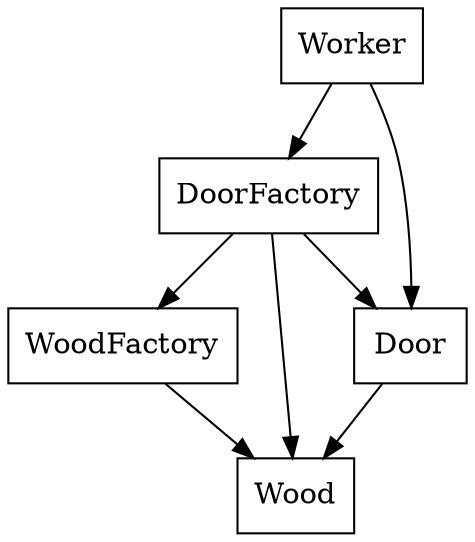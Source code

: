 digraph { 
                Worker [shape=box]
                DoorFactory [shape=box]
                WoodFactory [shape=box]
                Door [shape=box]
                Wood [shape=box]
		Worker -> DoorFactory; 
		Worker -> Door; 
                DoorFactory -> WoodFactory;
                WoodFactory -> Wood;
                DoorFactory -> Wood;
                DoorFactory -> Door;
		Door -> Wood; 
	} 

